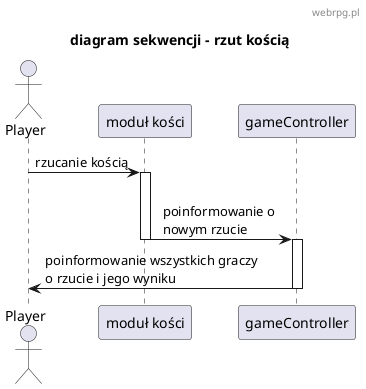 @startuml
skinparam defaultFontName "Comic Sans MS"
header webrpg.pl
title "diagram sekwencji - rzut kością"

actor Player
participant "moduł kości" as ReactDice
participant "gameController" as GameController

Player -> ReactDice: rzucanie kością
    activate ReactDice

ReactDice -> GameController: \n   poinformowanie o\n   nowym rzucie
    deactivate ReactDice
    activate GameController

GameController -> Player: poinformowanie wszystkich graczy\no rzucie i jego wyniku
    deactivate GameController

@enduml